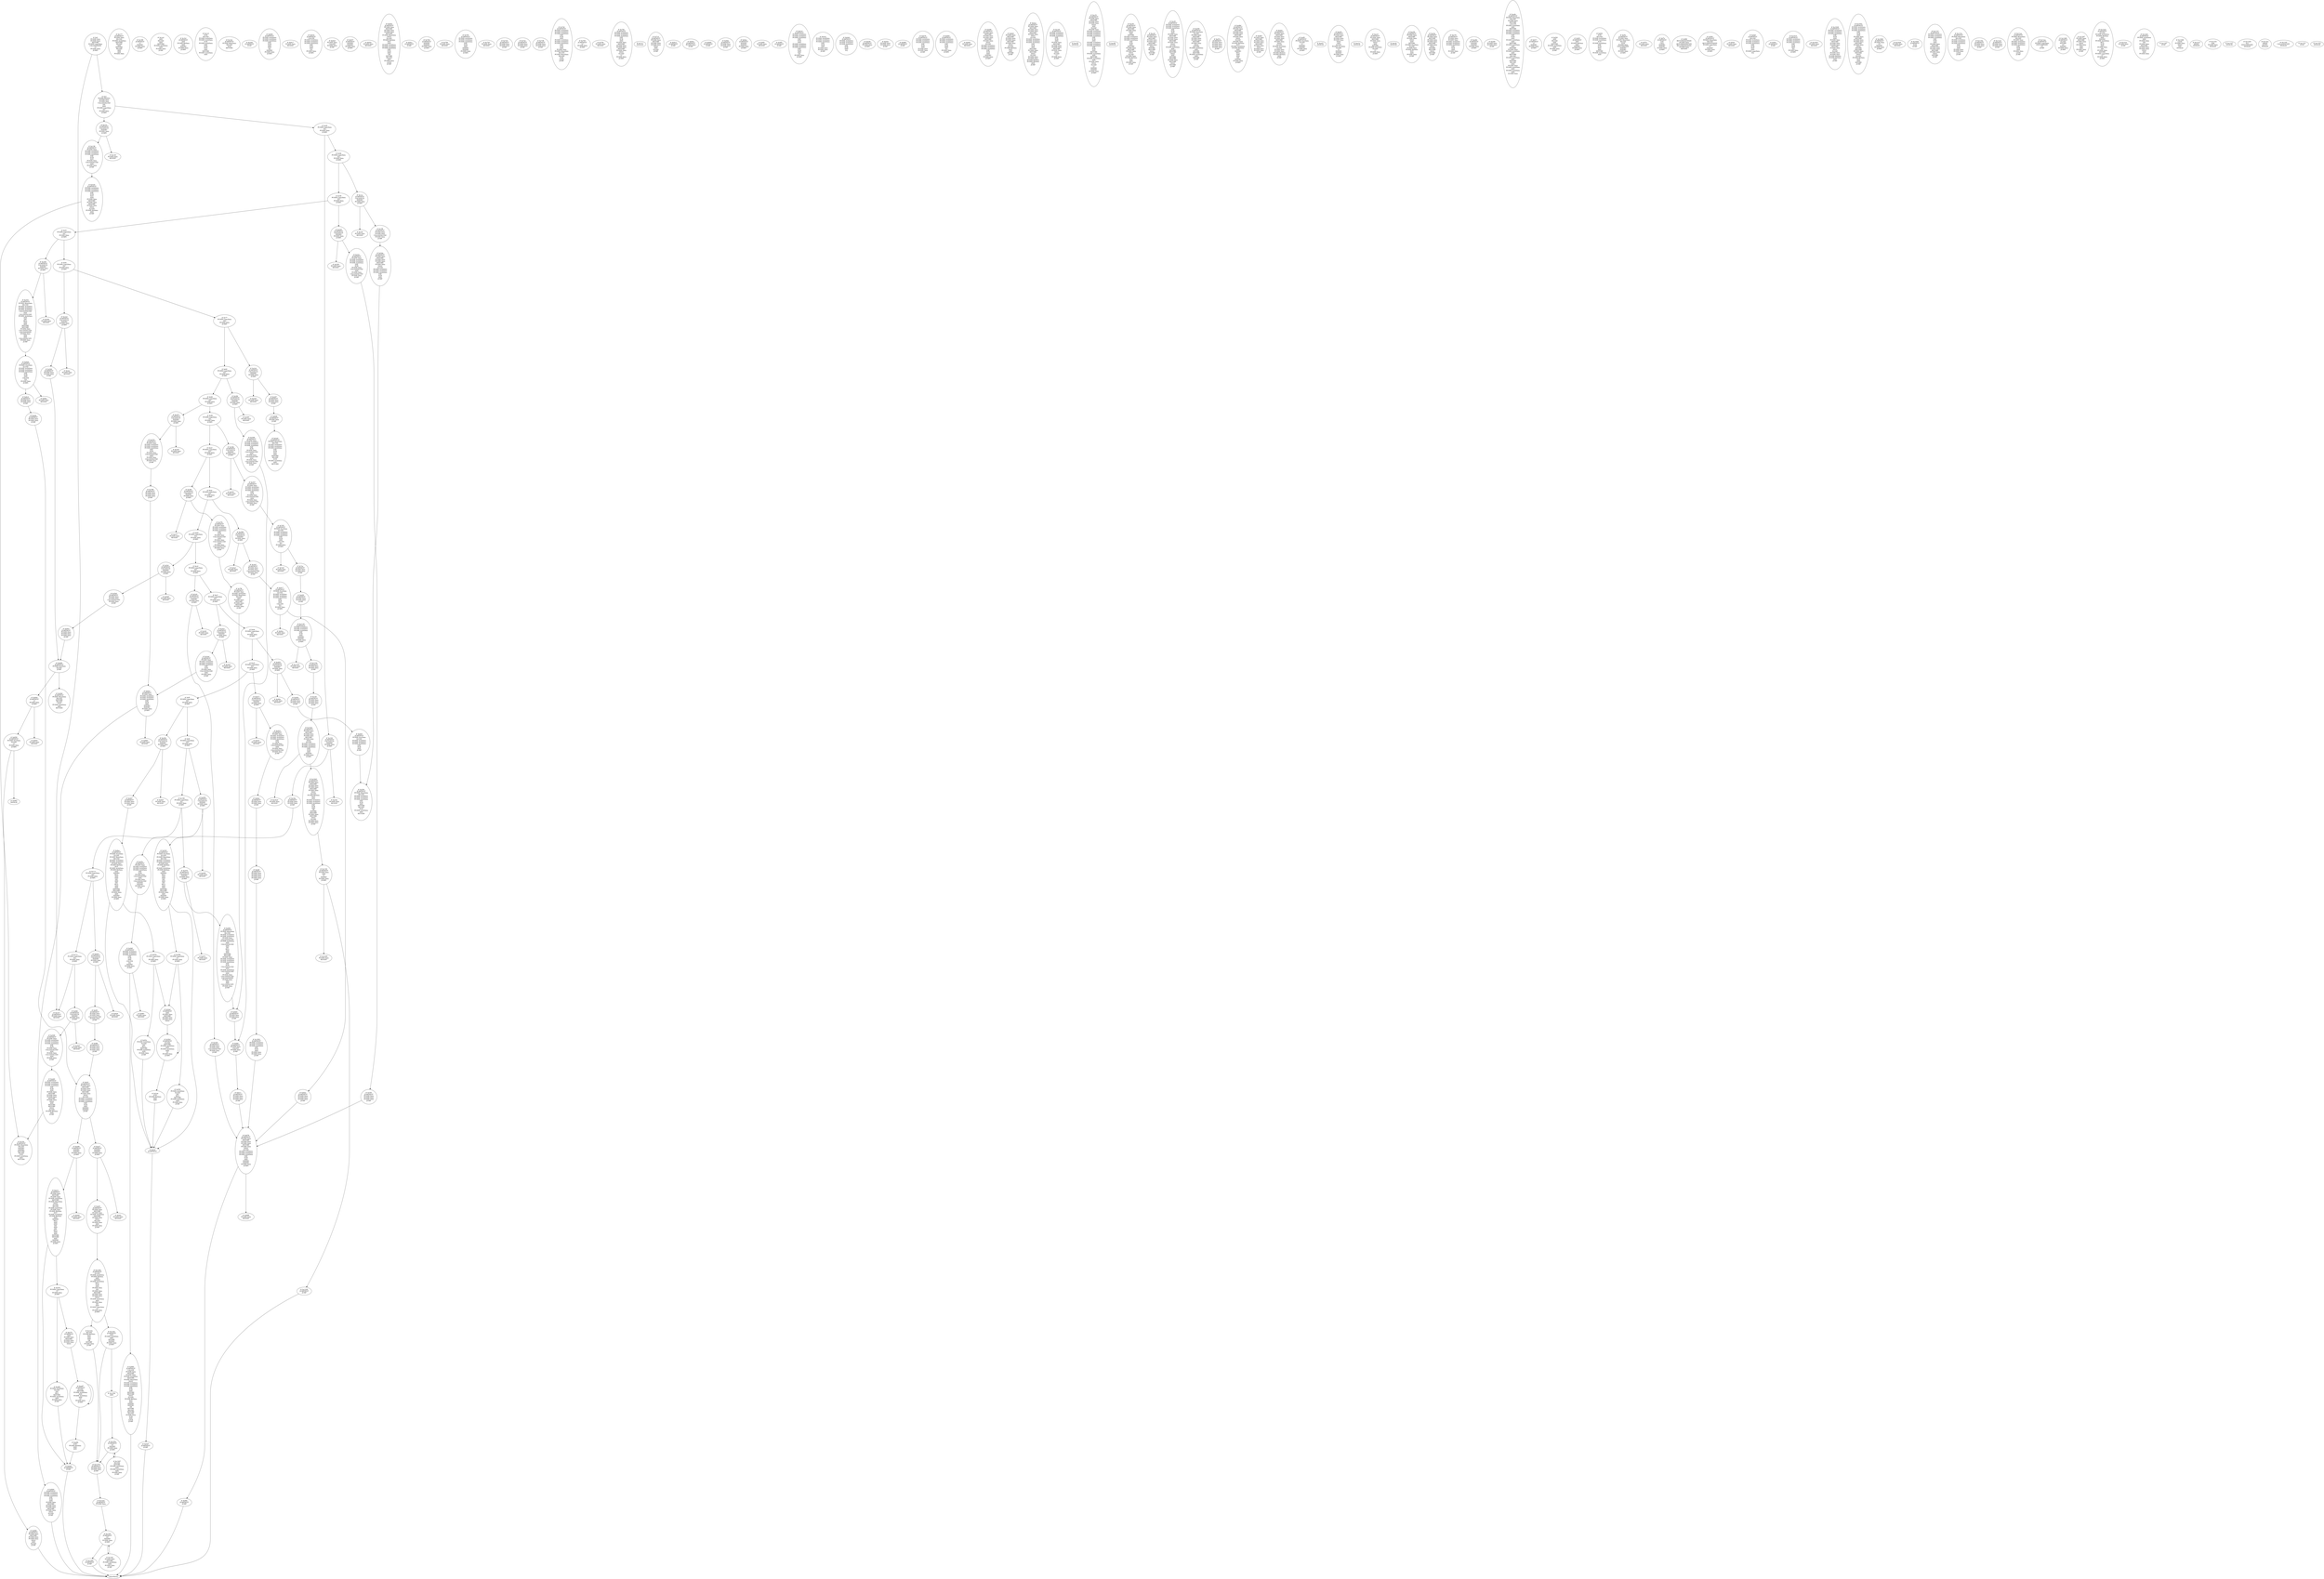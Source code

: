 /* Generated by GvGen v.1.0 (https://www.github.com/stricaud/gvgen) */

digraph G {
compound=true;
   node1 [label="[anywhere]"];
   node2 [label="# 0x0
PUSHX Data
PUSHX Data
MSTORE
PUSHX LogicData
CALLDATASIZE
LT
PUSHX Data
JUMPI
"];
   node3 [label="# 0xd
PUSHX BitData
PUSHX Data
PUSHX Data
CALLDATALOAD
DIV
AND
PUSHX LogicData
EQ
PUSHX Data
JUMPI
"];
   node4 [label="# 0x40
PUSHX LogicData
EQ
PUSHX Data
JUMPI
"];
   node5 [label="# 0x4b
PUSHX LogicData
EQ
PUSHX Data
JUMPI
"];
   node6 [label="# 0x56
PUSHX LogicData
EQ
PUSHX Data
JUMPI
"];
   node7 [label="# 0x61
PUSHX LogicData
EQ
PUSHX Data
JUMPI
"];
   node8 [label="# 0x6c
PUSHX LogicData
EQ
PUSHX Data
JUMPI
"];
   node9 [label="# 0x77
PUSHX LogicData
EQ
PUSHX Data
JUMPI
"];
   node10 [label="# 0x82
PUSHX LogicData
EQ
PUSHX Data
JUMPI
"];
   node11 [label="# 0x8d
PUSHX LogicData
EQ
PUSHX Data
JUMPI
"];
   node12 [label="# 0x98
PUSHX LogicData
EQ
PUSHX Data
JUMPI
"];
   node13 [label="# 0xa3
PUSHX LogicData
EQ
PUSHX Data
JUMPI
"];
   node14 [label="# 0xae
PUSHX LogicData
EQ
PUSHX Data
JUMPI
"];
   node15 [label="# 0xb9
PUSHX LogicData
EQ
PUSHX Data
JUMPI
"];
   node16 [label="# 0xc4
PUSHX LogicData
EQ
PUSHX Data
JUMPI
"];
   node17 [label="# 0xcf
PUSHX LogicData
EQ
PUSHX Data
JUMPI
"];
   node18 [label="# 0xda
PUSHX LogicData
EQ
PUSHX Data
JUMPI
"];
   node19 [label="# 0xe5
PUSHX LogicData
EQ
PUSHX Data
JUMPI
"];
   node20 [label="# 0xf0
PUSHX LogicData
EQ
PUSHX Data
JUMPI
"];
   node21 [label="# 0xfb
PUSHX LogicData
EQ
PUSHX Data
JUMPI
"];
   node22 [label="# 0x106
PUSHX LogicData
EQ
PUSHX Data
JUMPI
"];
   node23 [label="# 0x111
PUSHX LogicData
EQ
PUSHX Data
JUMPI
"];
   node24 [label="# 0x11c
PUSHX LogicData
EQ
PUSHX Data
JUMPI
"];
   node25 [label="# 0x127
JUMPDEST
PUSHX Data
REVERT
"];
   node26 [label="# 0x12c
JUMPDEST
CALLVALUE
ISZERO
PUSHX Data
JUMPI
"];
   node27 [label="# 0x134
PUSHX Data
REVERT
"];
   node28 [label="# 0x138
JUMPDEST
PUSHX Data
PUSHX ArithData
PUSHX ArithData
PUSHX ArithData
EXP
SUB
NOT
PUSHX Data
CALLDATALOAD
AND
PUSHX Data
JUMP
"];
   node29 [label="# 0x14e
JUMPDEST
PUSHX MemData
MLOAD
ISZERO
ISZERO
MSTORE
MLOAD
SUB
PUSHX ArithData
ADD
RETURN
"];
   node30 [label="# 0x162
JUMPDEST
CALLVALUE
ISZERO
PUSHX Data
JUMPI
"];
   node31 [label="# 0x16a
PUSHX Data
REVERT
"];
   node32 [label="# 0x16e
JUMPDEST
PUSHX Data
PUSHX Data
JUMP
"];
   node33 [label="# 0x177
JUMPDEST
PUSHX Data
MLOAD
PUSHX ArithData
MSTORE
MLOAD
ADD
MSTORE
MLOAD
ADD
ADD
PUSHX Data
"];
   node34 [label="# 0x199
JUMPDEST
LT
ISZERO
PUSHX Data
JUMPI
"];
   node35 [label="# 0x1a2
ADD
MLOAD
ADD
MSTORE
PUSHX ArithData
ADD
PUSHX Data
JUMP
"];
   node36 [label="# 0x1b1
JUMPDEST
ADD
PUSHX BitData
AND
ISZERO
PUSHX Data
JUMPI
"];
   node37 [label="# 0x1c5
SUB
MLOAD
PUSHX ArithData
PUSHX ArithData
SUB
PUSHX ArithData
EXP
SUB
NOT
AND
MSTORE
PUSHX ArithData
ADD
"];
   node38 [label="# 0x1de
JUMPDEST
PUSHX MemData
MLOAD
SUB
RETURN
"];
   node39 [label="# 0x1ec
JUMPDEST
CALLVALUE
ISZERO
PUSHX Data
JUMPI
"];
   node40 [label="# 0x1f4
PUSHX Data
REVERT
"];
   node41 [label="# 0x1f8
JUMPDEST
PUSHX Data
PUSHX Data
CALLDATALOAD
PUSHX Data
JUMP
"];
   node42 [label="# 0x204
JUMPDEST
PUSHX MemData
MLOAD
PUSHX ArithData
PUSHX ArithData
PUSHX ArithData
EXP
SUB
AND
MSTORE
MLOAD
SUB
PUSHX ArithData
ADD
RETURN
"];
   node43 [label="# 0x220
JUMPDEST
CALLVALUE
ISZERO
PUSHX Data
JUMPI
"];
   node44 [label="# 0x228
PUSHX Data
REVERT
"];
   node45 [label="# 0x22c
JUMPDEST
PUSHX Data
PUSHX ArithData
PUSHX ArithData
PUSHX ArithData
EXP
SUB
PUSHX Data
CALLDATALOAD
AND
PUSHX Data
CALLDATALOAD
PUSHX Data
JUMP
"];
   node46 [label="# 0x244
JUMPDEST
STOP
"];
   node47 [label="# 0x246
JUMPDEST
CALLVALUE
ISZERO
PUSHX Data
JUMPI
"];
   node48 [label="# 0x24e
PUSHX Data
REVERT
"];
   node49 [label="# 0x252
JUMPDEST
PUSHX MemData
MLOAD
PUSHX ArithData
PUSHX ArithData
PUSHX ArithData
CALLDATALOAD
ADD
CALLDATALOAD
PUSHX ArithData
ADD
DIV
MUL
ADD
ADD
MSTORE
MSTORE
PUSHX Data
CALLDATALOAD
CALLDATASIZE
PUSHX Data
ADD
ADD
CALLDATACOPY
PUSHX Data
JUMP
"];
   node50 [label="# 0x2a4
JUMPDEST
CALLVALUE
ISZERO
PUSHX Data
JUMPI
"];
   node51 [label="# 0x2ac
PUSHX Data
REVERT
"];
   node52 [label="# 0x2b0
JUMPDEST
PUSHX Data
PUSHX Data
JUMP
"];
   node53 [label="# 0x2b9
JUMPDEST
PUSHX MemData
MLOAD
MSTORE
MLOAD
SUB
PUSHX ArithData
ADD
RETURN
"];
   node54 [label="# 0x2cb
JUMPDEST
CALLVALUE
ISZERO
PUSHX Data
JUMPI
"];
   node55 [label="# 0x2d3
PUSHX Data
REVERT
"];
   node56 [label="# 0x2d7
JUMPDEST
PUSHX Data
PUSHX Data
JUMP
"];
   node57 [label="# 0x2e0
JUMPDEST
PUSHX MemData
MLOAD
PUSHX ArithData
PUSHX ArithData
PUSHX ArithData
EXP
SUB
NOT
AND
MSTORE
MLOAD
SUB
PUSHX ArithData
ADD
RETURN
"];
   node58 [label="# 0x2fd
JUMPDEST
CALLVALUE
ISZERO
PUSHX Data
JUMPI
"];
   node59 [label="# 0x305
PUSHX Data
REVERT
"];
   node60 [label="# 0x309
JUMPDEST
PUSHX Data
PUSHX ArithData
PUSHX ArithData
PUSHX ArithData
EXP
SUB
PUSHX Data
CALLDATALOAD
AND
PUSHX Data
CALLDATALOAD
AND
PUSHX Data
CALLDATALOAD
PUSHX Data
JUMP
"];
   node61 [label="# 0x327
JUMPDEST
CALLVALUE
ISZERO
PUSHX Data
JUMPI
"];
   node62 [label="# 0x32f
PUSHX Data
REVERT
"];
   node63 [label="# 0x333
JUMPDEST
PUSHX Data
PUSHX ArithData
PUSHX ArithData
PUSHX ArithData
EXP
SUB
PUSHX Data
CALLDATALOAD
AND
PUSHX Data
CALLDATALOAD
PUSHX Data
JUMP
"];
   node64 [label="# 0x34b
JUMPDEST
CALLVALUE
ISZERO
PUSHX Data
JUMPI
"];
   node65 [label="# 0x353
PUSHX Data
REVERT
"];
   node66 [label="# 0x357
JUMPDEST
PUSHX Data
PUSHX ArithData
PUSHX ArithData
PUSHX ArithData
EXP
SUB
PUSHX Data
CALLDATALOAD
AND
PUSHX Data
CALLDATALOAD
PUSHX Data
JUMP
"];
   node67 [label="# 0x36f
JUMPDEST
CALLVALUE
ISZERO
PUSHX Data
JUMPI
"];
   node68 [label="# 0x377
PUSHX Data
REVERT
"];
   node69 [label="# 0x37b
JUMPDEST
PUSHX Data
PUSHX ArithData
PUSHX ArithData
PUSHX ArithData
EXP
SUB
PUSHX Data
CALLDATALOAD
AND
PUSHX Data
CALLDATALOAD
AND
PUSHX Data
CALLDATALOAD
PUSHX Data
JUMP
"];
   node70 [label="# 0x399
JUMPDEST
CALLVALUE
ISZERO
PUSHX Data
JUMPI
"];
   node71 [label="# 0x3a1
PUSHX Data
REVERT
"];
   node72 [label="# 0x3a5
JUMPDEST
PUSHX Data
PUSHX Data
CALLDATALOAD
PUSHX Data
JUMP
"];
   node73 [label="# 0x3b1
JUMPDEST
CALLVALUE
ISZERO
PUSHX Data
JUMPI
"];
   node74 [label="# 0x3b9
PUSHX Data
REVERT
"];
   node75 [label="# 0x3bd
JUMPDEST
PUSHX Data
PUSHX Data
CALLDATALOAD
PUSHX Data
JUMP
"];
   node76 [label="# 0x3c9
JUMPDEST
CALLVALUE
ISZERO
PUSHX Data
JUMPI
"];
   node77 [label="# 0x3d1
PUSHX Data
REVERT
"];
   node78 [label="# 0x3d5
JUMPDEST
PUSHX Data
PUSHX Data
CALLDATALOAD
PUSHX Data
JUMP
"];
   node79 [label="# 0x3e1
JUMPDEST
CALLVALUE
ISZERO
PUSHX Data
JUMPI
"];
   node80 [label="# 0x3e9
PUSHX Data
REVERT
"];
   node81 [label="# 0x3ed
JUMPDEST
PUSHX Data
PUSHX ArithData
PUSHX ArithData
PUSHX ArithData
EXP
SUB
PUSHX Data
CALLDATALOAD
AND
PUSHX Data
JUMP
"];
   node82 [label="# 0x402
JUMPDEST
CALLVALUE
ISZERO
PUSHX Data
JUMPI
"];
   node83 [label="# 0x40a
PUSHX Data
REVERT
"];
   node84 [label="# 0x40e
JUMPDEST
PUSHX Data
PUSHX Data
JUMP
"];
   node85 [label="# 0x417
JUMPDEST
CALLVALUE
ISZERO
PUSHX Data
JUMPI
"];
   node86 [label="# 0x41f
PUSHX Data
REVERT
"];
   node87 [label="# 0x423
JUMPDEST
PUSHX Data
PUSHX ArithData
PUSHX ArithData
PUSHX ArithData
EXP
SUB
PUSHX Data
CALLDATALOAD
AND
PUSHX Data
CALLDATALOAD
PUSHX Data
JUMP
"];
   node88 [label="# 0x43b
JUMPDEST
CALLVALUE
ISZERO
PUSHX Data
JUMPI
"];
   node89 [label="# 0x443
PUSHX Data
REVERT
"];
   node90 [label="# 0x447
JUMPDEST
PUSHX Data
PUSHX Data
JUMP
"];
   node91 [label="# 0x450
JUMPDEST
CALLVALUE
ISZERO
PUSHX Data
JUMPI
"];
   node92 [label="# 0x458
PUSHX Data
REVERT
"];
   node93 [label="# 0x45c
JUMPDEST
PUSHX Data
PUSHX ArithData
PUSHX ArithData
PUSHX ArithData
EXP
SUB
PUSHX Data
CALLDATALOAD
AND
PUSHX Data
CALLDATALOAD
ISZERO
ISZERO
PUSHX Data
JUMP
"];
   node94 [label="# 0x476
JUMPDEST
CALLVALUE
ISZERO
PUSHX Data
JUMPI
"];
   node95 [label="# 0x47e
PUSHX Data
REVERT
"];
   node96 [label="# 0x482
JUMPDEST
PUSHX MemData
MLOAD
PUSHX ArithData
PUSHX ArithData
PUSHX Data
CALLDATALOAD
PUSHX ArithData
ADD
CALLDATALOAD
ADD
DIV
MUL
ADD
ADD
MSTORE
MSTORE
PUSHX Data
PUSHX ArithData
PUSHX ArithData
PUSHX ArithData
EXP
SUB
CALLDATALOAD
AND
PUSHX ArithData
CALLDATALOAD
AND
PUSHX Data
CALLDATALOAD
CALLDATASIZE
PUSHX Data
ADD
ADD
CALLDATACOPY
PUSHX Data
JUMP
"];
   node97 [label="# 0x4e5
JUMPDEST
CALLVALUE
ISZERO
PUSHX Data
JUMPI
"];
   node98 [label="# 0x4ed
PUSHX Data
REVERT
"];
   node99 [label="# 0x4f1
JUMPDEST
PUSHX Data
PUSHX Data
CALLDATALOAD
PUSHX Data
JUMP
"];
   node100 [label="# 0x4fd
JUMPDEST
CALLVALUE
ISZERO
PUSHX Data
JUMPI
"];
   node101 [label="# 0x505
PUSHX Data
REVERT
"];
   node102 [label="# 0x509
JUMPDEST
PUSHX Data
PUSHX ArithData
PUSHX ArithData
PUSHX ArithData
EXP
SUB
PUSHX Data
CALLDATALOAD
AND
PUSHX Data
CALLDATALOAD
AND
PUSHX Data
JUMP
"];
   node103 [label="# 0x524
JUMPDEST
PUSHX ArithData
PUSHX ArithData
PUSHX ArithData
EXP
SUB
NOT
AND
PUSHX Data
MSTORE
PUSHX Data
MSTORE
PUSHX Data
SHA3
SLOAD
PUSHX BitData
AND
JUMP
"];
   node104 [label="# 0x543
JUMPDEST
PUSHX StorData
SLOAD
PUSHX MemData
MLOAD
PUSHX ArithData
PUSHX ArithData
PUSHX Data
PUSHX BitData
NOT
PUSHX ArithData
PUSHX BitData
AND
ISZERO
MUL
ADD
AND
DIV
ADD
DIV
MUL
ADD
ADD
MSTORE
MSTORE
PUSHX Data
ADD
ISZERO
PUSHX Data
JUMPI
"];
   node105 [label="# 0x589
PUSHX LogicData
LT
PUSHX Data
JUMPI
"];
   node106 [label="# 0x591
PUSHX ArithData
SLOAD
DIV
MUL
MSTORE
PUSHX ArithData
ADD
PUSHX Data
JUMP
"];
   node107 [label="# 0x5a4
JUMPDEST
ADD
PUSHX Data
MSTORE
PUSHX Data
PUSHX Data
SHA3
"];
   node108 [label="# 0x5b2
JUMPDEST
SLOAD
MSTORE
PUSHX ArithData
ADD
PUSHX ArithData
ADD
GT
PUSHX Data
JUMPI
"];
   node109 [label="# 0x5c6
SUB
PUSHX BitData
AND
ADD
"];
   node110 [label="# 0x5cf
JUMPDEST
"];
   node111 [label="# 0x5d7
JUMPDEST
JUMP
"];
   node112 [label="# 0x5da
JUMPDEST
PUSHX Data
MSTORE
PUSHX Data
PUSHX Data
MSTORE
PUSHX Data
SHA3
SLOAD
PUSHX ArithData
PUSHX ArithData
PUSHX ArithData
EXP
SUB
AND
JUMP
"];
   node113 [label="# 0x5f5
JUMPDEST
PUSHX Data
PUSHX Data
PUSHX Data
JUMP
"];
   node114 [label="# 0x600
JUMPDEST
PUSHX ArithData
PUSHX ArithData
PUSHX ArithData
EXP
SUB
AND
AND
EQ
ISZERO
PUSHX Data
JUMPI
"];
   node115 [label="# 0x617
PUSHX Data
REVERT
"];
   node116 [label="# 0x61b
JUMPDEST
CALLER
PUSHX ArithData
PUSHX ArithData
PUSHX ArithData
EXP
SUB
AND
EQ
PUSHX Data
JUMPI
"];
   node117 [label="# 0x62d
PUSHX Data
CALLER
PUSHX Data
JUMP
"];
   node118 [label="# 0x637
JUMPDEST
ISZERO
ISZERO
PUSHX Data
JUMPI
"];
   node119 [label="# 0x63e
PUSHX Data
REVERT
"];
   node120 [label="# 0x642
JUMPDEST
PUSHX Data
MSTORE
PUSHX Data
PUSHX Data
MSTORE
PUSHX MemData
SHA3
SLOAD
PUSHX BitData
NOT
AND
PUSHX ArithData
PUSHX ArithData
PUSHX ArithData
EXP
SUB
AND
OR
SSTORE
MLOAD
AND
PUSHX Data
LOGX
JUMP
"];
   node121 [label="# 0x6ab
JUMPDEST
PUSHX StorData
SLOAD
PUSHX ArithData
PUSHX ArithData
PUSHX ArithData
EXP
SUB
AND
CALLER
EQ
PUSHX Data
JUMPI
"];
   node122 [label="# 0x6be
PUSHX Data
REVERT
"];
   node123 [label="# 0x6c2
JUMPDEST
PUSHX Data
PUSHX Data
JUMP
"];
   node124 [label="# 0x6cc
JUMPDEST
JUMP
"];
   node125 [label="# 0x6d0
JUMPDEST
PUSHX StorData
SLOAD
JUMP
"];
   node126 [label="# 0x6d6
JUMPDEST
PUSHX Data
JUMP
"];
   node127 [label="# 0x6fa
JUMPDEST
PUSHX Data
CALLER
PUSHX Data
JUMP
"];
   node128 [label="# 0x704
JUMPDEST
ISZERO
ISZERO
PUSHX Data
JUMPI
"];
   node129 [label="# 0x70b
PUSHX Data
REVERT
"];
   node130 [label="# 0x70f
JUMPDEST
PUSHX ArithData
PUSHX ArithData
PUSHX ArithData
EXP
SUB
AND
ISZERO
ISZERO
PUSHX Data
JUMPI
"];
   node131 [label="# 0x720
PUSHX Data
REVERT
"];
   node132 [label="# 0x724
JUMPDEST
PUSHX Data
PUSHX Data
JUMP
"];
   node133 [label="# 0x72e
JUMPDEST
PUSHX Data
PUSHX Data
JUMP
"];
   node134 [label="# 0x738
JUMPDEST
PUSHX Data
PUSHX Data
JUMP
"];
   node135 [label="# 0x742
JUMPDEST
PUSHX ArithData
PUSHX ArithData
PUSHX ArithData
EXP
SUB
AND
PUSHX ArithData
PUSHX ArithData
PUSHX ArithData
EXP
SUB
AND
PUSHX Data
PUSHX MemData
MLOAD
PUSHX MemData
MLOAD
SUB
LOGX
JUMP
"];
   node136 [label="# 0x788
JUMPDEST
PUSHX Data
PUSHX Data
PUSHX Data
JUMP
"];
   node137 [label="# 0x793
JUMPDEST
LT
PUSHX Data
JUMPI
"];
   node138 [label="# 0x79a
PUSHX Data
REVERT
"];
   node139 [label="# 0x79e
JUMPDEST
PUSHX ArithData
PUSHX ArithData
PUSHX ArithData
EXP
SUB
AND
PUSHX Data
MSTORE
PUSHX Data
PUSHX Data
MSTORE
PUSHX Data
SHA3
SLOAD
LT
PUSHX Data
JUMPI
"];
   node140 [label="# 0x7c1
INVALID
"];
   node141 [label="# 0x7c2
JUMPDEST
PUSHX Data
MSTORE
PUSHX Data
PUSHX Data
SHA3
ADD
SLOAD
JUMP
"];
   node142 [label="# 0x7d5
JUMPDEST
PUSHX StorData
SLOAD
PUSHX ArithData
PUSHX ArithData
PUSHX ArithData
EXP
SUB
AND
CALLER
EQ
PUSHX Data
JUMPI
"];
   node143 [label="# 0x7e8
PUSHX Data
REVERT
"];
   node144 [label="# 0x7ec
JUMPDEST
PUSHX Data
PUSHX Data
JUMP
"];
   node145 [label="# 0x7f6
JUMPDEST
PUSHX Data
PUSHX ArithData
PUSHX MemData
MLOAD
ADD
PUSHX Data
MSTORE
PUSHX Data
MSTORE
PUSHX Data
JUMP
"];
   node146 [label="# 0x812
JUMPDEST
JUMP
"];
   node147 [label="# 0x817
JUMPDEST
PUSHX StorData
SLOAD
PUSHX ArithData
PUSHX ArithData
PUSHX ArithData
EXP
SUB
AND
CALLER
EQ
PUSHX Data
JUMPI
"];
   node148 [label="# 0x82a
PUSHX Data
REVERT
"];
   node149 [label="# 0x82e
JUMPDEST
PUSHX Data
PUSHX Data
PUSHX Data
JUMP
"];
   node150 [label="# 0x83a
JUMPDEST
PUSHX Data
JUMP
"];
   node151 [label="# 0x840
JUMPDEST
JUMP
"];
   node152 [label="# 0x843
JUMPDEST
PUSHX Data
PUSHX Data
PUSHX Data
JUMP
"];
   node153 [label="# 0x84d
JUMPDEST
LT
PUSHX Data
JUMPI
"];
   node154 [label="# 0x854
PUSHX Data
REVERT
"];
   node155 [label="# 0x858
JUMPDEST
PUSHX StorData
SLOAD
LT
PUSHX Data
JUMPI
"];
   node156 [label="# 0x865
INVALID
"];
   node157 [label="# 0x866
JUMPDEST
PUSHX Data
MSTORE
PUSHX Data
PUSHX Data
SHA3
ADD
SLOAD
JUMP
"];
   node158 [label="# 0x878
JUMPDEST
PUSHX Data
MSTORE
PUSHX Data
PUSHX Data
MSTORE
PUSHX Data
SHA3
SLOAD
PUSHX ArithData
PUSHX ArithData
PUSHX ArithData
EXP
SUB
AND
ISZERO
ISZERO
PUSHX Data
JUMPI
"];
   node159 [label="# 0x898
PUSHX Data
REVERT
"];
   node160 [label="# 0x89c
JUMPDEST
JUMP
"];
   node161 [label="# 0x8a2
JUMPDEST
PUSHX Data
PUSHX ArithData
PUSHX ArithData
PUSHX ArithData
EXP
SUB
AND
ISZERO
ISZERO
PUSHX Data
JUMPI
"];
   node162 [label="# 0x8b5
PUSHX Data
REVERT
"];
   node163 [label="# 0x8b9
JUMPDEST
PUSHX ArithData
PUSHX ArithData
PUSHX ArithData
EXP
SUB
AND
PUSHX Data
MSTORE
PUSHX Data
PUSHX Data
MSTORE
PUSHX Data
SHA3
SLOAD
JUMP
"];
   node164 [label="# 0x8d5
JUMPDEST
PUSHX StorData
SLOAD
PUSHX ArithData
PUSHX ArithData
PUSHX ArithData
EXP
SUB
AND
JUMP
"];
   node165 [label="# 0x8e4
JUMPDEST
PUSHX Data
PUSHX Data
JUMP
"];
   node166 [label="# 0x8ee
JUMPDEST
PUSHX StorData
SLOAD
PUSHX MemData
MLOAD
PUSHX ArithData
PUSHX ArithData
PUSHX Data
PUSHX BitData
NOT
PUSHX ArithData
PUSHX BitData
AND
ISZERO
MUL
ADD
AND
DIV
ADD
DIV
MUL
ADD
ADD
MSTORE
MSTORE
PUSHX Data
ADD
ISZERO
PUSHX Data
JUMPI
"];
   node167 [label="# 0x934
PUSHX LogicData
LT
PUSHX Data
JUMPI
"];
   node168 [label="# 0x93c
PUSHX ArithData
SLOAD
DIV
MUL
MSTORE
PUSHX ArithData
ADD
PUSHX Data
JUMP
"];
   node169 [label="# 0x94f
JUMPDEST
PUSHX ArithData
PUSHX ArithData
PUSHX ArithData
EXP
SUB
AND
CALLER
EQ
ISZERO
PUSHX Data
JUMPI
"];
   node170 [label="# 0x961
PUSHX Data
REVERT
"];
   node171 [label="# 0x965
JUMPDEST
CALLER
PUSHX Data
MSTORE
PUSHX Data
PUSHX ArithData
MSTORE
PUSHX MemData
SHA3
PUSHX ArithData
PUSHX ArithData
PUSHX ArithData
EXP
SUB
AND
MSTORE
MSTORE
SHA3
SLOAD
PUSHX BitData
NOT
AND
ISZERO
ISZERO
OR
SSTORE
MLOAD
MSTORE
MLOAD
PUSHX Data
SUB
ADD
LOGX
JUMP
"];
   node172 [label="# 0x9d3
JUMPDEST
PUSHX Data
PUSHX Data
JUMP
"];
   node173 [label="# 0x9de
JUMPDEST
PUSHX Data
PUSHX Data
JUMP
"];
   node174 [label="# 0x9ea
JUMPDEST
ISZERO
ISZERO
PUSHX Data
JUMPI
"];
   node175 [label="# 0x9f1
PUSHX Data
REVERT
"];
   node176 [label="# 0x9f5
JUMPDEST
JUMP
"];
   node177 [label="# 0x9fb
JUMPDEST
PUSHX Data
PUSHX Data
PUSHX Data
JUMP
"];
   node178 [label="# 0xa06
JUMPDEST
ISZERO
ISZERO
PUSHX Data
JUMPI
"];
   node179 [label="# 0xa0d
PUSHX Data
REVERT
"];
   node180 [label="# 0xa11
JUMPDEST
PUSHX Data
MSTORE
PUSHX Data
PUSHX ArithData
MSTORE
PUSHX MemData
SHA3
SLOAD
MLOAD
PUSHX ArithData
PUSHX Data
PUSHX BitData
NOT
PUSHX ArithData
PUSHX BitData
AND
ISZERO
MUL
ADD
AND
DIV
ADD
DIV
MUL
ADD
ADD
MSTORE
MSTORE
ADD
ISZERO
PUSHX Data
JUMPI
"];
   node181 [label="# 0xa5e
PUSHX LogicData
LT
PUSHX Data
JUMPI
"];
   node182 [label="# 0xa66
PUSHX ArithData
SLOAD
DIV
MUL
MSTORE
PUSHX ArithData
ADD
PUSHX Data
JUMP
"];
   node183 [label="# 0xa79
JUMPDEST
ADD
PUSHX Data
MSTORE
PUSHX Data
PUSHX Data
SHA3
"];
   node184 [label="# 0xa87
JUMPDEST
SLOAD
MSTORE
PUSHX ArithData
ADD
PUSHX ArithData
ADD
GT
PUSHX Data
JUMPI
"];
   node185 [label="# 0xa9b
SUB
PUSHX BitData
AND
ADD
"];
   node186 [label="# 0xaa4
JUMPDEST
JUMP
"];
   node187 [label="# 0xab0
JUMPDEST
PUSHX ArithData
PUSHX ArithData
PUSHX ArithData
EXP
SUB
AND
PUSHX Data
MSTORE
PUSHX Data
PUSHX Data
MSTORE
PUSHX Data
SHA3
AND
MSTORE
MSTORE
SHA3
SLOAD
PUSHX BitData
AND
JUMP
"];
   node188 [label="# 0xade
JUMPDEST
PUSHX Data
PUSHX Data
JUMP
"];
   node189 [label="# 0xae7
JUMPDEST
ISZERO
ISZERO
PUSHX Data
JUMPI
"];
   node190 [label="# 0xaee
PUSHX Data
REVERT
"];
   node191 [label="# 0xaf2
JUMPDEST
PUSHX Data
MSTORE
PUSHX Data
PUSHX ArithData
MSTORE
PUSHX Data
SHA3
MLOAD
PUSHX Data
ADD
PUSHX Data
JUMP
"];
   node192 [label="# 0xb11
JUMPDEST
PUSHX Data
PUSHX Data
PUSHX Data
JUMP
"];
   node193 [label="# 0xb1d
JUMPDEST
PUSHX ArithData
PUSHX ArithData
PUSHX ArithData
EXP
SUB
AND
PUSHX ArithData
PUSHX ArithData
PUSHX ArithData
EXP
SUB
AND
EQ
PUSHX Data
JUMPI
"];
   node194 [label="# 0xb3a
PUSHX ArithData
PUSHX ArithData
PUSHX ArithData
EXP
SUB
AND
PUSHX Data
PUSHX Data
JUMP
"];
   node195 [label="# 0xb4d
JUMPDEST
PUSHX ArithData
PUSHX ArithData
PUSHX ArithData
EXP
SUB
AND
EQ
"];
   node196 [label="# 0xb58
JUMPDEST
PUSHX Data
JUMPI
"];
   node197 [label="# 0xb5e
PUSHX Data
PUSHX Data
JUMP
"];
   node198 [label="# 0xb68
JUMPDEST
JUMP
"];
   node199 [label="# 0xb70
JUMPDEST
PUSHX ArithData
PUSHX ArithData
PUSHX ArithData
EXP
SUB
AND
PUSHX Data
PUSHX Data
JUMP
"];
   node200 [label="# 0xb83
JUMPDEST
PUSHX ArithData
PUSHX ArithData
PUSHX ArithData
EXP
SUB
AND
EQ
PUSHX Data
JUMPI
"];
   node201 [label="# 0xb92
PUSHX Data
REVERT
"];
   node202 [label="# 0xb96
JUMPDEST
PUSHX Data
MSTORE
PUSHX Data
PUSHX Data
MSTORE
PUSHX Data
SHA3
SLOAD
PUSHX ArithData
PUSHX ArithData
PUSHX ArithData
EXP
SUB
AND
ISZERO
PUSHX Data
JUMPI
"];
   node203 [label="# 0xbb4
PUSHX Data
MSTORE
PUSHX Data
PUSHX Data
MSTORE
PUSHX Data
SHA3
SLOAD
PUSHX BitData
NOT
AND
SSTORE
JUMP
"];
   node204 [label="# 0xbdf
JUMPDEST
PUSHX Data
PUSHX Data
PUSHX Data
PUSHX Data
JUMP
"];
   node205 [label="# 0xbee
JUMPDEST
PUSHX Data
MSTORE
PUSHX Data
PUSHX Data
MSTORE
PUSHX Data
SHA3
SLOAD
PUSHX ArithData
PUSHX ArithData
PUSHX ArithData
EXP
SUB
AND
MSTORE
PUSHX Data
MSTORE
SHA3
SLOAD
PUSHX Data
PUSHX Data
PUSHX BitData
PUSHX BitData
AND
JUMP
"];
   node206 [label="# 0xc29
JUMPDEST
PUSHX ArithData
PUSHX ArithData
PUSHX ArithData
EXP
SUB
AND
PUSHX Data
MSTORE
PUSHX Data
PUSHX Data
MSTORE
PUSHX Data
SHA3
SLOAD
LT
PUSHX Data
JUMPI
"];
   node207 [label="# 0xc50
INVALID
"];
   node208 [label="# 0xc51
JUMPDEST
PUSHX Data
MSTORE
PUSHX Data
PUSHX Data
SHA3
ADD
SLOAD
PUSHX Data
PUSHX ArithData
PUSHX ArithData
PUSHX ArithData
PUSHX ArithData
EXP
SUB
AND
PUSHX ArithData
PUSHX ArithData
PUSHX ArithData
EXP
SUB
AND
MSTORE
PUSHX ArithData
ADD
MSTORE
PUSHX ArithData
ADD
PUSHX Data
SHA3
SLOAD
LT
ISZERO
ISZERO
PUSHX Data
JUMPI
"];
   node209 [label="# 0xc90
INVALID
"];
   node210 [label="# 0xc91
JUMPDEST
PUSHX Data
MSTORE
PUSHX Data
SHA3
ADD
SSTORE
PUSHX ArithData
PUSHX ArithData
PUSHX ArithData
EXP
SUB
AND
MSTORE
PUSHX Data
MSTORE
PUSHX Data
SHA3
SLOAD
PUSHX Data
PUSHX BitData
NOT
ADD
PUSHX Data
JUMP
"];
   node211 [label="# 0xcc8
JUMPDEST
PUSHX Data
MSTORE
PUSHX Data
PUSHX Data
MSTORE
PUSHX Data
SHA3
SSTORE
MSTORE
SHA3
SSTORE
JUMP
"];
   node212 [label="# 0xce6
JUMPDEST
PUSHX Data
PUSHX Data
PUSHX Data
JUMP
"];
   node213 [label="# 0xcf2
JUMPDEST
PUSHX ArithData
PUSHX ArithData
PUSHX ArithData
EXP
SUB
AND
PUSHX Data
MSTORE
PUSHX Data
PUSHX Data
MSTORE
PUSHX Data
SHA3
SLOAD
PUSHX ArithData
ADD
SSTORE
MSTORE
SHA3
ADD
SSTORE
MSTORE
PUSHX Data
MSTORE
SHA3
SSTORE
JUMP
"];
   node214 [label="# 0xd2f
JUMPDEST
PUSHX Data
PUSHX Data
JUMP
"];
   node215 [label="# 0xd39
JUMPDEST
PUSHX StorData
SLOAD
PUSHX Data
MSTORE
PUSHX Data
PUSHX Data
MSTORE
PUSHX Data
SHA3
SSTORE
PUSHX ArithData
ADD
SSTORE
MSTORE
PUSHX ArithData
ADD
SSTORE
JUMP
"];
   node216 [label="# 0xd7e
JUMPDEST
PUSHX Data
PUSHX Data
PUSHX Data
PUSHX Data
JUMP
"];
   node217 [label="# 0xd8d
JUMPDEST
PUSHX Data
MSTORE
PUSHX Data
PUSHX Data
MSTORE
PUSHX Data
SHA3
SLOAD
PUSHX Data
PUSHX BitData
NOT
PUSHX ArithData
PUSHX BitData
AND
ISZERO
MUL
ADD
AND
DIV
ISZERO
PUSHX Data
JUMPI
"];
   node218 [label="# 0xdb5
PUSHX Data
MSTORE
PUSHX Data
PUSHX Data
MSTORE
PUSHX Data
SHA3
PUSHX Data
PUSHX Data
JUMP
"];
   node219 [label="# 0xdcb
JUMPDEST
PUSHX Data
MSTORE
PUSHX Data
PUSHX Data
MSTORE
PUSHX Data
SHA3
SLOAD
PUSHX StorData
SLOAD
PUSHX Data
PUSHX Data
PUSHX BitData
PUSHX BitData
AND
JUMP
"];
   node220 [label="# 0xdf1
JUMPDEST
PUSHX StorData
SLOAD
LT
ISZERO
ISZERO
PUSHX Data
JUMPI
"];
   node221 [label="# 0xe01
INVALID
"];
   node222 [label="# 0xe02
JUMPDEST
PUSHX Data
MSTORE
PUSHX Data
PUSHX Data
SHA3
ADD
SLOAD
PUSHX StorData
SLOAD
LT
ISZERO
ISZERO
PUSHX Data
JUMPI
"];
   node223 [label="# 0xe1e
INVALID
"];
   node224 [label="# 0xe1f
JUMPDEST
PUSHX Data
MSTORE
PUSHX Data
SHA3
ADD
SSTORE
PUSHX StorData
SLOAD
LT
PUSHX Data
JUMPI
"];
   node225 [label="# 0xe3a
INVALID
"];
   node226 [label="# 0xe3b
JUMPDEST
PUSHX Data
MSTORE
PUSHX Data
SHA3
ADD
SSTORE
PUSHX StorData
SLOAD
PUSHX Data
PUSHX BitData
NOT
ADD
PUSHX Data
JUMP
"];
   node227 [label="# 0xe5a
JUMPDEST
PUSHX Data
MSTORE
PUSHX Data
PUSHX Data
MSTORE
PUSHX Data
SHA3
SSTORE
MSTORE
SHA3
SSTORE
JUMP
"];
   node228 [label="# 0xe78
JUMPDEST
PUSHX Data
PUSHX Data
PUSHX ArithData
PUSHX ArithData
PUSHX ArithData
EXP
SUB
AND
PUSHX Data
JUMP
"];
   node229 [label="# 0xe8d
JUMPDEST
ISZERO
ISZERO
PUSHX Data
JUMPI
"];
   node230 [label="# 0xe94
PUSHX Data
PUSHX Data
JUMP
"];
   node231 [label="# 0xe9c
JUMPDEST
PUSHX MemData
MLOAD
PUSHX Data
MSTORE
CALLER
PUSHX ArithData
ADD
MSTORE
PUSHX ArithData
PUSHX ArithData
PUSHX ArithData
EXP
SUB
AND
PUSHX ArithData
ADD
MSTORE
PUSHX ArithData
ADD
MSTORE
PUSHX Data
PUSHX ArithData
ADD
MSTORE
MLOAD
PUSHX ArithData
ADD
MSTORE
MLOAD
AND
PUSHX Data
PUSHX ArithData
ADD
PUSHX ArithData
ADD
PUSHX Data
"];
   node232 [label="# 0xf17
JUMPDEST
LT
ISZERO
PUSHX Data
JUMPI
"];
   node233 [label="# 0xf20
ADD
MLOAD
ADD
MSTORE
PUSHX ArithData
ADD
PUSHX Data
JUMP
"];
   node234 [label="# 0xf2f
JUMPDEST
ADD
PUSHX BitData
AND
ISZERO
PUSHX Data
JUMPI
"];
   node235 [label="# 0xf43
SUB
MLOAD
PUSHX ArithData
PUSHX ArithData
SUB
PUSHX ArithData
EXP
SUB
NOT
AND
MSTORE
PUSHX ArithData
ADD
"];
   node236 [label="# 0xf5c
JUMPDEST
PUSHX Data
PUSHX MemData
MLOAD
SUB
PUSHX Data
EXTCODESIZE
ISZERO
ISZERO
PUSHX Data
JUMPI
"];
   node237 [label="# 0xf7a
PUSHX Data
REVERT
"];
   node238 [label="# 0xf7e
JUMPDEST
GAS
CALL
ISZERO
ISZERO
PUSHX Data
JUMPI
"];
   node239 [label="# 0xf89
RETURNDATASIZE
PUSHX Data
RETURNDATACOPY
RETURNDATASIZE
PUSHX Data
REVERT
"];
   node240 [label="# 0xf92
JUMPDEST
PUSHX MemData
MLOAD
RETURNDATASIZE
PUSHX LogicData
LT
ISZERO
PUSHX Data
JUMPI
"];
   node241 [label="# 0xfa4
PUSHX Data
REVERT
"];
   node242 [label="# 0xfa8
JUMPDEST
MLOAD
PUSHX ArithData
PUSHX ArithData
PUSHX ArithData
EXP
SUB
NOT
AND
PUSHX LogicData
EQ
"];
   node243 [label="# 0xfdc
JUMPDEST
JUMP
"];
   node244 [label="# 0xfe5
JUMPDEST
PUSHX Data
MSTORE
PUSHX Data
PUSHX Data
MSTORE
PUSHX Data
SHA3
SLOAD
PUSHX ArithData
PUSHX ArithData
PUSHX ArithData
EXP
SUB
AND
ISZERO
ISZERO
JUMP
"];
   node245 [label="# 0x1002
JUMPDEST
PUSHX ArithData
PUSHX ArithData
PUSHX ArithData
EXP
SUB
AND
PUSHX Data
PUSHX Data
JUMP
"];
   node246 [label="# 0x1015
JUMPDEST
PUSHX ArithData
PUSHX ArithData
PUSHX ArithData
EXP
SUB
AND
EQ
PUSHX Data
JUMPI
"];
   node247 [label="# 0x1024
PUSHX Data
REVERT
"];
   node248 [label="# 0x1028
JUMPDEST
PUSHX ArithData
PUSHX ArithData
PUSHX ArithData
EXP
SUB
AND
PUSHX Data
MSTORE
PUSHX Data
PUSHX Data
MSTORE
PUSHX Data
SHA3
SLOAD
PUSHX Data
PUSHX Data
PUSHX BitData
PUSHX BitData
AND
JUMP
"];
   node249 [label="# 0x1052
JUMPDEST
PUSHX ArithData
PUSHX ArithData
PUSHX ArithData
EXP
SUB
AND
PUSHX Data
MSTORE
PUSHX Data
PUSHX Data
MSTORE
PUSHX Data
SHA3
SSTORE
MSTORE
PUSHX Data
MSTORE
SHA3
SLOAD
PUSHX BitData
NOT
AND
SSTORE
JUMP
"];
   node250 [label="# 0x1098
JUMPDEST
PUSHX Data
GT
ISZERO
PUSHX Data
JUMPI
"];
   node251 [label="# 0x10a4
PUSHX Data
REVERT
"];
   node252 [label="# 0x10a8
JUMPDEST
SUB
JUMP
"];
   node253 [label="# 0x10af
JUMPDEST
PUSHX Data
MSTORE
PUSHX Data
PUSHX Data
MSTORE
PUSHX Data
SHA3
SLOAD
PUSHX ArithData
PUSHX ArithData
PUSHX ArithData
EXP
SUB
AND
ISZERO
PUSHX Data
JUMPI
"];
   node254 [label="# 0x10cd
PUSHX Data
REVERT
"];
   node255 [label="# 0x10d1
JUMPDEST
PUSHX Data
MSTORE
PUSHX Data
PUSHX Data
MSTORE
PUSHX Data
SHA3
SLOAD
PUSHX BitData
NOT
AND
PUSHX ArithData
PUSHX ArithData
PUSHX ArithData
EXP
SUB
AND
OR
SSTORE
MSTORE
PUSHX Data
MSTORE
SHA3
SLOAD
PUSHX Data
PUSHX Data
JUMP
"];
   node256 [label="# 0x111f
JUMPDEST
PUSHX ArithData
PUSHX ArithData
PUSHX ArithData
EXP
SUB
AND
PUSHX Data
MSTORE
PUSHX Data
PUSHX Data
MSTORE
PUSHX Data
SHA3
SSTORE
JUMP
"];
   node257 [label="# 0x113f
JUMPDEST
PUSHX ArithData
PUSHX ArithData
PUSHX ArithData
EXP
SUB
AND
ISZERO
ISZERO
PUSHX Data
JUMPI
"];
   node258 [label="# 0x1150
PUSHX Data
REVERT
"];
   node259 [label="# 0x1154
JUMPDEST
PUSHX Data
PUSHX Data
JUMP
"];
   node260 [label="# 0x115e
JUMPDEST
PUSHX MemData
MLOAD
PUSHX ArithData
PUSHX ArithData
PUSHX ArithData
EXP
SUB
AND
PUSHX Data
PUSHX Data
LOGX
JUMP
"];
   node261 [label="# 0x119a
JUMPDEST
PUSHX Data
PUSHX Data
JUMP
"];
   node262 [label="# 0x11a4
JUMPDEST
PUSHX Data
PUSHX Data
JUMP
"];
   node263 [label="# 0x11ae
JUMPDEST
PUSHX MemData
MLOAD
PUSHX Data
PUSHX ArithData
PUSHX ArithData
PUSHX ArithData
EXP
SUB
AND
PUSHX Data
LOGX
JUMP
"];
   node264 [label="# 0x11ea
JUMPDEST
PUSHX LogicData
EXTCODESIZE
GT
JUMP
"];
   node265 [label="# 0x11f2
JUMPDEST
PUSHX Data
ADD
LT
ISZERO
PUSHX Data
JUMPI
"];
   node266 [label="# 0x1200
PUSHX Data
REVERT
"];
   node267 [label="# 0x1204
JUMPDEST
JUMP
"];
   node268 [label="# 0x120b
JUMPDEST
SLOAD
PUSHX ArithData
PUSHX BitData
AND
ISZERO
PUSHX ArithData
MUL
SUB
AND
PUSHX Data
DIV
PUSHX Data
MSTORE
PUSHX Data
PUSHX Data
SHA3
PUSHX ArithData
ADD
PUSHX Data
DIV
ADD
PUSHX LogicData
LT
PUSHX Data
JUMPI
"];
   node269 [label="# 0x123c
MLOAD
PUSHX BitData
NOT
AND
ADD
OR
SSTORE
PUSHX Data
JUMP
"];
   node270 [label="# 0x124c
JUMPDEST
ADD
PUSHX ArithData
ADD
SSTORE
ISZERO
PUSHX Data
JUMPI
"];
   node271 [label="# 0x125b
ADD
"];
   node272 [label="# 0x125e
JUMPDEST
GT
ISZERO
PUSHX Data
JUMPI
"];
   node273 [label="# 0x1267
MLOAD
SSTORE
PUSHX ArithData
ADD
PUSHX ArithData
ADD
PUSHX Data
JUMP
"];
   node274 [label="# 0x1279
JUMPDEST
PUSHX Data
PUSHX Data
JUMP
"];
   node275 [label="# 0x1285
JUMPDEST
JUMP
"];
   node276 [label="# 0x1289
JUMPDEST
SLOAD
SSTORE
GT
ISZERO
PUSHX Data
JUMPI
"];
   node277 [label="# 0x1297
PUSHX Data
MSTORE
PUSHX Data
SHA3
PUSHX Data
ADD
ADD
PUSHX Data
JUMP
"];
   node278 [label="# 0x12ad
JUMPDEST
SLOAD
PUSHX ArithData
PUSHX BitData
AND
ISZERO
PUSHX ArithData
MUL
SUB
AND
PUSHX Data
DIV
PUSHX Data
SSTORE
PUSHX LogicData
LT
PUSHX Data
JUMPI
"];
   node279 [label="# 0x12ce
PUSHX Data
JUMP
"];
   node280 [label="# 0x12d3
JUMPDEST
PUSHX ArithData
ADD
PUSHX Data
DIV
PUSHX Data
MSTORE
PUSHX Data
PUSHX Data
SHA3
ADD
PUSHX Data
"];
   node281 [label="# 0x12ed
JUMPDEST
PUSHX Data
"];
   node282 [label="# 0x12f3
JUMPDEST
GT
ISZERO
PUSHX Data
JUMPI
"];
   node283 [label="# 0x12fc
PUSHX Data
SSTORE
PUSHX ArithData
ADD
PUSHX Data
JUMP
"];
   node284 [label="# 0x1307
STOP
"];
   node285 [label="# 0x1308
LOGX
PUSHX Data
SHA3
SHL
INVALID
"];
   node286 [label="# 0x1313
MSIZE
INVALID
"];
   node287 [label="# 0x1316
SAR
PUSHX Data
INVALID
"];
   node288 [label="# 0x1327
INVALID
"];
   node289 [label="# 0x1328
SLT
EXTCODESIZE
INVALID
"];
   node290 [label="# 0x132c
SMOD
GETPC
INVALID
"];
   node291 [label="# 0x132f
CALLDATACOPY
INVALID
"];
   node292 [label="# 0x1331
STOP
"];
   node293 [label="# 0x1332
INVALID
"];
node2->node25;
node2->node3;
node3->node26;
node3->node4;
node4->node30;
node4->node5;
node5->node39;
node5->node6;
node6->node43;
node6->node7;
node7->node47;
node7->node8;
node8->node50;
node8->node9;
node9->node54;
node9->node10;
node10->node58;
node10->node11;
node11->node61;
node11->node12;
node12->node64;
node12->node13;
node13->node67;
node13->node14;
node14->node70;
node14->node15;
node15->node73;
node15->node16;
node16->node76;
node16->node17;
node17->node79;
node17->node18;
node18->node82;
node18->node19;
node19->node85;
node19->node20;
node20->node88;
node20->node21;
node21->node91;
node21->node22;
node22->node94;
node22->node23;
node23->node97;
node23->node24;
node24->node100;
node24->node25;
node26->node28;
node26->node27;
node28->node103;
node30->node32;
node30->node31;
node32->node104;
node39->node41;
node39->node40;
node41->node112;
node43->node45;
node43->node44;
node45->node113;
node47->node49;
node47->node48;
node49->node121;
node50->node52;
node50->node51;
node52->node125;
node54->node56;
node54->node55;
node56->node126;
node58->node60;
node58->node59;
node60->node127;
node61->node63;
node61->node62;
node63->node136;
node64->node66;
node64->node65;
node66->node142;
node67->node69;
node67->node68;
node69->node145;
node70->node72;
node70->node71;
node72->node147;
node73->node75;
node73->node74;
node75->node152;
node76->node78;
node76->node77;
node78->node158;
node79->node81;
node79->node80;
node81->node161;
node82->node84;
node82->node83;
node84->node164;
node85->node87;
node85->node86;
node87->node165;
node88->node90;
node88->node89;
node90->node166;
node91->node93;
node91->node92;
node93->node169;
node94->node96;
node94->node95;
node96->node172;
node97->node99;
node97->node98;
node99->node177;
node100->node102;
node100->node101;
node102->node187;
node103->node29;
node104->node110;
node104->node105;
node105->node107;
node105->node106;
node106->node110;
node107->node108;
node108->node108;
node108->node109;
node109->node110;
node110->node111;
node111->node1;
node112->node42;
node113->node158;
node121->node123;
node121->node122;
node123->node188;
node125->node153;
node125->node53;
node126->node57;
node127->node192;
node136->node161;
node142->node144;
node142->node143;
node144->node214;
node145->node172;
node147->node149;
node147->node148;
node149->node158;
node152->node125;
node153->node155;
node153->node154;
node155->node157;
node155->node156;
node157->node1;
node158->node160;
node158->node159;
node160->node1;
node161->node163;
node161->node162;
node163->node1;
node164->node42;
node165->node204;
node166->node110;
node166->node167;
node167->node107;
node167->node168;
node168->node110;
node169->node171;
node169->node170;
node171->node1;
node172->node127;
node177->node244;
node178->node180;
node178->node179;
node180->node186;
node180->node181;
node181->node183;
node181->node182;
node182->node186;
node183->node184;
node184->node184;
node184->node185;
node185->node186;
node186->node1;
node187->node29;
node188->node244;
node189->node191;
node189->node190;
node191->node268;
node192->node158;
node204->node245;
node212->node253;
node214->node257;
node244->node178;
node244->node189;
node245->node158;
node253->node255;
node253->node254;
node255->node265;
node257->node259;
node257->node258;
node259->node212;
node265->node267;
node265->node266;
node267->node1;
node268->node270;
node268->node269;
node269->node274;
node270->node274;
node270->node271;
node271->node272;
node272->node274;
node272->node273;
node273->node272;
node274->node281;
node275->node1;
node281->node282;
node282->node275;
node282->node283;
node283->node282;
}
